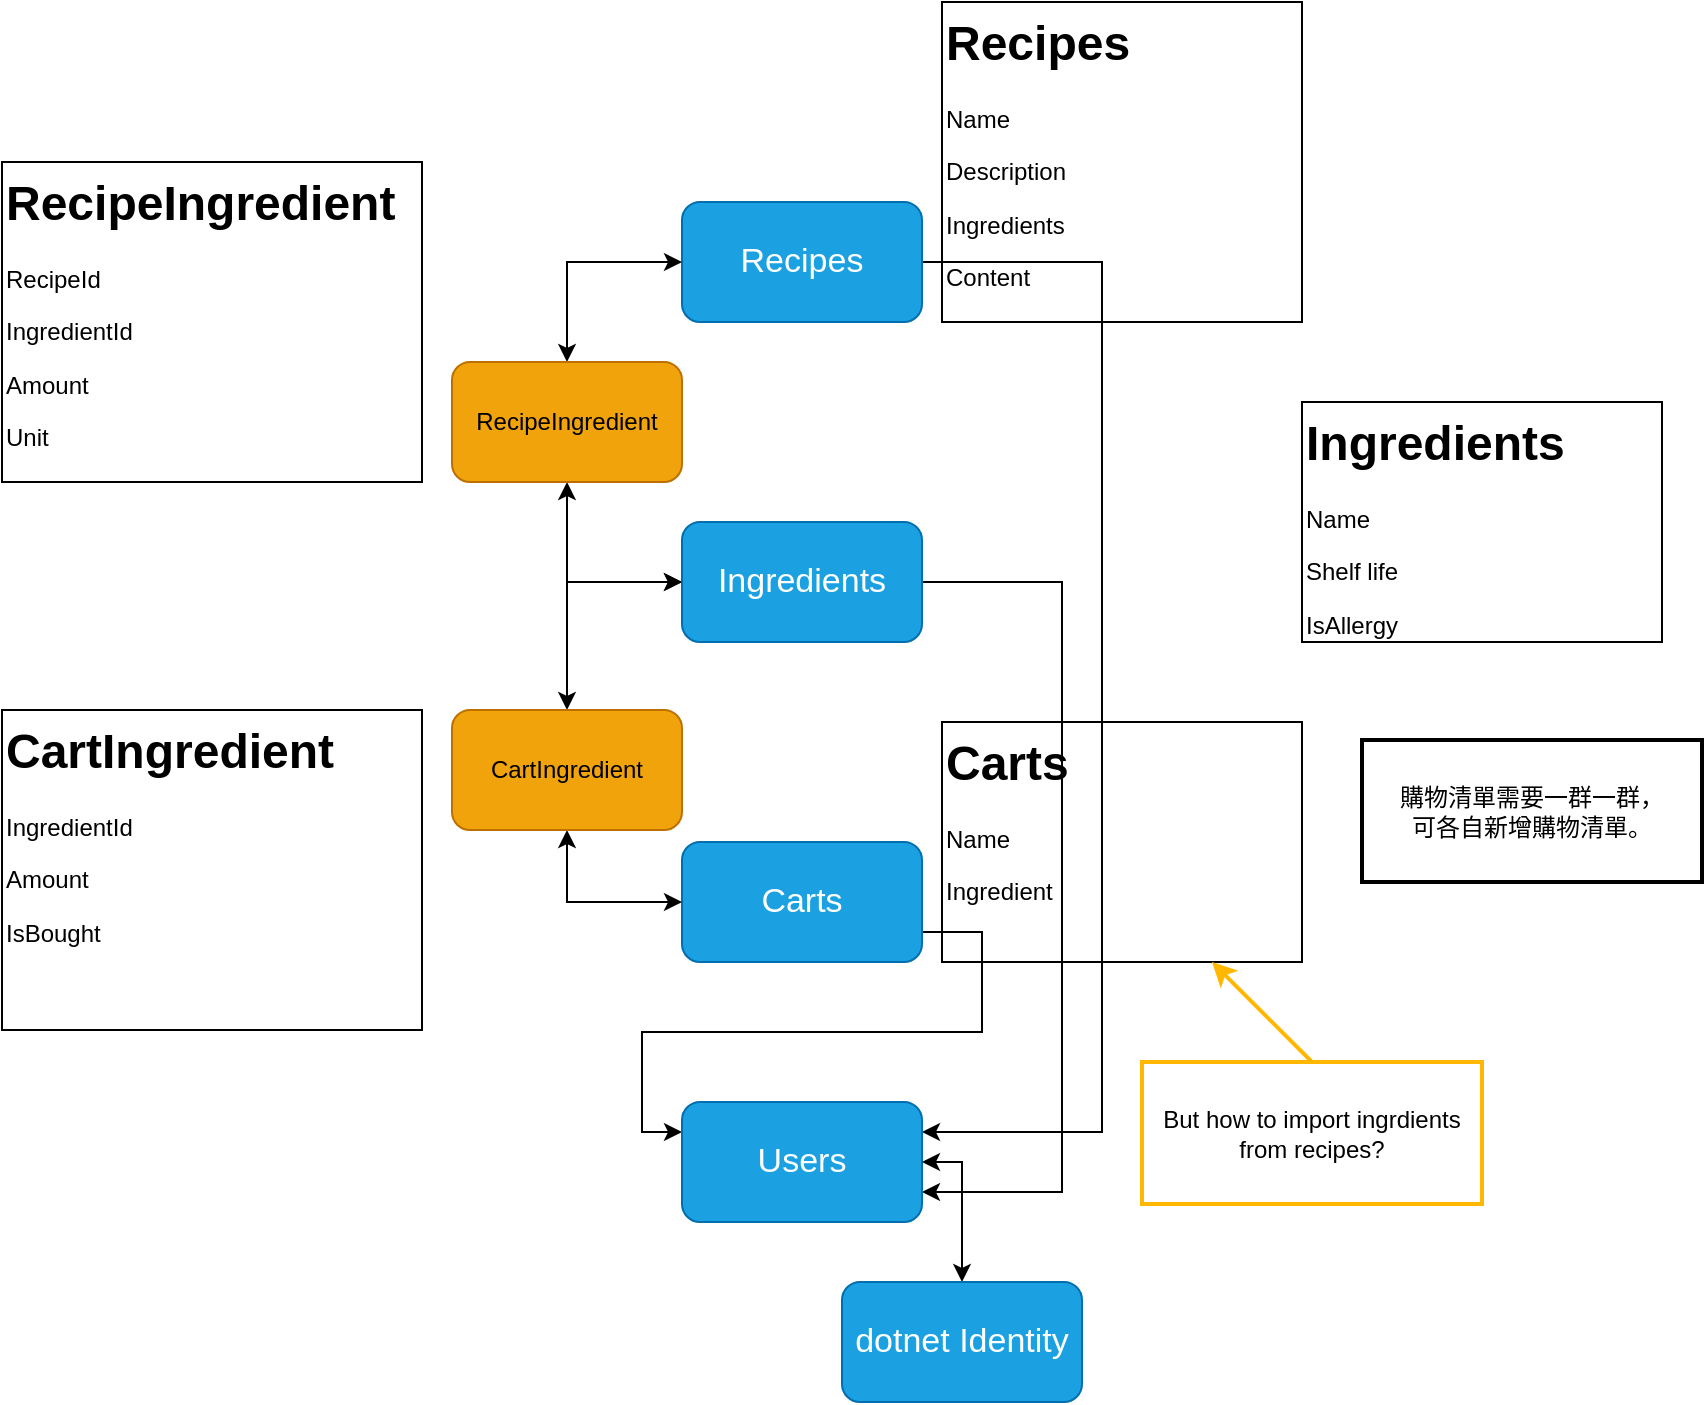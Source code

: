 <mxfile version="27.0.9">
  <diagram name="Page-1" id="JOU_ey2y7Ef1f-dNLchi">
    <mxGraphModel dx="2595" dy="849" grid="1" gridSize="10" guides="1" tooltips="1" connect="1" arrows="1" fold="1" page="1" pageScale="1" pageWidth="1169" pageHeight="827" math="0" shadow="0">
      <root>
        <mxCell id="0" />
        <mxCell id="1" style="locked=1;" parent="0" />
        <mxCell id="p6v5R7OxqHlD4omIs34c-1" style="edgeStyle=orthogonalEdgeStyle;rounded=0;orthogonalLoop=1;jettySize=auto;html=1;exitX=1;exitY=0.5;exitDx=0;exitDy=0;entryX=1;entryY=0.25;entryDx=0;entryDy=0;" edge="1" parent="1" source="HMszOZsf1zMzUZQNafwa-1" target="uq6fjOshCbotcb-DYdTj-1">
          <mxGeometry relative="1" as="geometry">
            <Array as="points">
              <mxPoint x="370" y="160" />
              <mxPoint x="370" y="595" />
            </Array>
          </mxGeometry>
        </mxCell>
        <mxCell id="HMszOZsf1zMzUZQNafwa-1" value="Recipes" style="rounded=1;whiteSpace=wrap;html=1;fillColor=#1ba1e2;fontColor=#ffffff;strokeColor=#006EAF;fontSize=17;" parent="1" vertex="1">
          <mxGeometry x="160" y="130" width="120" height="60" as="geometry" />
        </mxCell>
        <mxCell id="p6v5R7OxqHlD4omIs34c-3" style="edgeStyle=orthogonalEdgeStyle;rounded=0;orthogonalLoop=1;jettySize=auto;html=1;exitX=1;exitY=0.75;exitDx=0;exitDy=0;entryX=0;entryY=0.25;entryDx=0;entryDy=0;" edge="1" parent="1" source="HMszOZsf1zMzUZQNafwa-2" target="uq6fjOshCbotcb-DYdTj-1">
          <mxGeometry relative="1" as="geometry">
            <Array as="points">
              <mxPoint x="310" y="495" />
              <mxPoint x="310" y="545" />
              <mxPoint x="140" y="545" />
              <mxPoint x="140" y="595" />
            </Array>
          </mxGeometry>
        </mxCell>
        <mxCell id="HMszOZsf1zMzUZQNafwa-2" value="Carts" style="rounded=1;whiteSpace=wrap;html=1;fillColor=#1ba1e2;fontColor=#ffffff;strokeColor=#006EAF;fontSize=17;" parent="1" vertex="1">
          <mxGeometry x="160" y="450" width="120" height="60" as="geometry" />
        </mxCell>
        <mxCell id="HMszOZsf1zMzUZQNafwa-11" style="edgeStyle=orthogonalEdgeStyle;rounded=0;orthogonalLoop=1;jettySize=auto;html=1;exitX=0;exitY=0.5;exitDx=0;exitDy=0;entryX=0.5;entryY=0;entryDx=0;entryDy=0;startArrow=classic;startFill=1;" parent="1" source="HMszOZsf1zMzUZQNafwa-3" target="HMszOZsf1zMzUZQNafwa-9" edge="1">
          <mxGeometry relative="1" as="geometry" />
        </mxCell>
        <mxCell id="p6v5R7OxqHlD4omIs34c-2" style="edgeStyle=orthogonalEdgeStyle;rounded=0;orthogonalLoop=1;jettySize=auto;html=1;exitX=1;exitY=0.5;exitDx=0;exitDy=0;entryX=1;entryY=0.75;entryDx=0;entryDy=0;" edge="1" parent="1" source="HMszOZsf1zMzUZQNafwa-3" target="uq6fjOshCbotcb-DYdTj-1">
          <mxGeometry relative="1" as="geometry">
            <Array as="points">
              <mxPoint x="350" y="320" />
              <mxPoint x="350" y="625" />
            </Array>
          </mxGeometry>
        </mxCell>
        <mxCell id="HMszOZsf1zMzUZQNafwa-3" value="Ingredients" style="rounded=1;whiteSpace=wrap;html=1;fillColor=#1ba1e2;fontColor=#ffffff;strokeColor=#006EAF;fontSize=17;" parent="1" vertex="1">
          <mxGeometry x="160" y="290" width="120" height="60" as="geometry" />
        </mxCell>
        <mxCell id="HMszOZsf1zMzUZQNafwa-4" value="&lt;h1 style=&quot;margin-top: 0px;&quot;&gt;Recipes&lt;/h1&gt;&lt;p&gt;Name&lt;/p&gt;&lt;p&gt;Description&lt;/p&gt;&lt;p&gt;Ingredients&lt;/p&gt;&lt;p&gt;Content&lt;/p&gt;" style="text;html=1;overflow=hidden;rounded=0;spacing=2;whiteSpace=wrap;strokeColor=default;" parent="1" vertex="1">
          <mxGeometry x="290" y="30" width="180" height="160" as="geometry" />
        </mxCell>
        <mxCell id="HMszOZsf1zMzUZQNafwa-6" value="&lt;h1 style=&quot;margin-top: 0px;&quot;&gt;Ingredients&lt;/h1&gt;&lt;p&gt;Name&lt;/p&gt;&lt;p&gt;Shelf life&lt;/p&gt;&lt;p&gt;IsAllergy&lt;/p&gt;" style="text;html=1;overflow=hidden;rounded=0;spacing=2;whiteSpace=wrap;strokeColor=default;" parent="1" vertex="1">
          <mxGeometry x="470" y="230" width="180" height="120" as="geometry" />
        </mxCell>
        <mxCell id="HMszOZsf1zMzUZQNafwa-7" value="&lt;h1 style=&quot;margin-top: 0px;&quot;&gt;&lt;span style=&quot;background-color: transparent; color: light-dark(rgb(0, 0, 0), rgb(255, 255, 255));&quot;&gt;Carts&lt;/span&gt;&lt;/h1&gt;&lt;p style=&quot;margin-top: 0px;&quot;&gt;&lt;span style=&quot;background-color: transparent; color: light-dark(rgb(0, 0, 0), rgb(255, 255, 255)); font-size: 12px; font-weight: normal;&quot;&gt;Name&lt;/span&gt;&lt;/p&gt;&lt;p&gt;Ingredient&lt;/p&gt;" style="text;html=1;overflow=hidden;rounded=0;spacing=2;whiteSpace=wrap;strokeColor=default;" parent="1" vertex="1">
          <mxGeometry x="290" y="390" width="180" height="120" as="geometry" />
        </mxCell>
        <mxCell id="HMszOZsf1zMzUZQNafwa-13" style="edgeStyle=orthogonalEdgeStyle;rounded=0;orthogonalLoop=1;jettySize=auto;html=1;exitX=0.5;exitY=0;exitDx=0;exitDy=0;entryX=0;entryY=0.5;entryDx=0;entryDy=0;startArrow=classic;startFill=1;" parent="1" source="HMszOZsf1zMzUZQNafwa-8" target="HMszOZsf1zMzUZQNafwa-1" edge="1">
          <mxGeometry relative="1" as="geometry" />
        </mxCell>
        <mxCell id="HMszOZsf1zMzUZQNafwa-14" style="edgeStyle=orthogonalEdgeStyle;rounded=0;orthogonalLoop=1;jettySize=auto;html=1;exitX=0.5;exitY=1;exitDx=0;exitDy=0;entryX=0;entryY=0.5;entryDx=0;entryDy=0;startArrow=classic;startFill=1;" parent="1" source="HMszOZsf1zMzUZQNafwa-8" target="HMszOZsf1zMzUZQNafwa-3" edge="1">
          <mxGeometry relative="1" as="geometry" />
        </mxCell>
        <mxCell id="HMszOZsf1zMzUZQNafwa-8" value="RecipeIngredient" style="rounded=1;whiteSpace=wrap;html=1;fillColor=#f0a30a;fontColor=#000000;strokeColor=#BD7000;" parent="1" vertex="1">
          <mxGeometry x="45" y="210" width="115" height="60" as="geometry" />
        </mxCell>
        <mxCell id="HMszOZsf1zMzUZQNafwa-12" style="edgeStyle=orthogonalEdgeStyle;rounded=0;orthogonalLoop=1;jettySize=auto;html=1;exitX=0.5;exitY=1;exitDx=0;exitDy=0;entryX=0;entryY=0.5;entryDx=0;entryDy=0;startArrow=classic;startFill=1;" parent="1" source="HMszOZsf1zMzUZQNafwa-9" target="HMszOZsf1zMzUZQNafwa-2" edge="1">
          <mxGeometry relative="1" as="geometry" />
        </mxCell>
        <mxCell id="HMszOZsf1zMzUZQNafwa-9" value="CartIngredient" style="rounded=1;whiteSpace=wrap;html=1;fillColor=#f0a30a;fontColor=#000000;strokeColor=#BD7000;" parent="1" vertex="1">
          <mxGeometry x="45" y="384" width="115" height="60" as="geometry" />
        </mxCell>
        <mxCell id="bbvA6-XSSEJl-vqrYHCZ-1" value="&lt;h1 style=&quot;margin-top: 0px;&quot;&gt;RecipeIngredient&lt;/h1&gt;&lt;p&gt;RecipeId&lt;/p&gt;&lt;p&gt;&lt;span style=&quot;background-color: transparent; color: light-dark(rgb(0, 0, 0), rgb(255, 255, 255));&quot;&gt;IngredientId&lt;/span&gt;&lt;/p&gt;&lt;p&gt;Amount&lt;/p&gt;&lt;p&gt;Unit&lt;/p&gt;" style="text;html=1;overflow=hidden;rounded=0;spacing=2;whiteSpace=wrap;strokeColor=default;" parent="1" vertex="1">
          <mxGeometry x="-180" y="110" width="210" height="160" as="geometry" />
        </mxCell>
        <mxCell id="bbvA6-XSSEJl-vqrYHCZ-2" value="&lt;h1 style=&quot;margin-top: 0px;&quot;&gt;CartIngredient&lt;/h1&gt;&lt;p&gt;&lt;span style=&quot;background-color: transparent; color: light-dark(rgb(0, 0, 0), rgb(255, 255, 255));&quot;&gt;IngredientId&lt;/span&gt;&lt;/p&gt;&lt;p&gt;Amount&lt;/p&gt;&lt;p&gt;IsBought&lt;/p&gt;" style="text;html=1;overflow=hidden;rounded=0;spacing=2;whiteSpace=wrap;strokeColor=default;" parent="1" vertex="1">
          <mxGeometry x="-180" y="384" width="210" height="160" as="geometry" />
        </mxCell>
        <mxCell id="bbvA6-XSSEJl-vqrYHCZ-4" value="購物清單需要一群一群，&lt;br&gt;可各自新增購物清單。" style="text;html=1;align=center;verticalAlign=middle;whiteSpace=wrap;rounded=0;strokeColor=default;strokeWidth=2;" parent="1" vertex="1">
          <mxGeometry x="500" y="399" width="170" height="71" as="geometry" />
        </mxCell>
        <mxCell id="bbvA6-XSSEJl-vqrYHCZ-6" style="rounded=0;orthogonalLoop=1;jettySize=auto;html=1;exitX=0.5;exitY=0;exitDx=0;exitDy=0;entryX=0.75;entryY=1;entryDx=0;entryDy=0;strokeWidth=2;strokeColor=#FFB700;" parent="1" source="bbvA6-XSSEJl-vqrYHCZ-5" target="HMszOZsf1zMzUZQNafwa-7" edge="1">
          <mxGeometry relative="1" as="geometry" />
        </mxCell>
        <mxCell id="bbvA6-XSSEJl-vqrYHCZ-5" value="But how to import ingrdients from recipes?" style="text;html=1;align=center;verticalAlign=middle;whiteSpace=wrap;rounded=0;strokeColor=#FFB700;strokeWidth=2;" parent="1" vertex="1">
          <mxGeometry x="390" y="560" width="170" height="71" as="geometry" />
        </mxCell>
        <mxCell id="uq6fjOshCbotcb-DYdTj-1" value="Users" style="rounded=1;whiteSpace=wrap;html=1;fillColor=#1ba1e2;fontColor=#ffffff;strokeColor=#006EAF;fontSize=17;" parent="1" vertex="1">
          <mxGeometry x="160" y="580" width="120" height="60" as="geometry" />
        </mxCell>
        <mxCell id="uq6fjOshCbotcb-DYdTj-3" style="edgeStyle=orthogonalEdgeStyle;rounded=0;orthogonalLoop=1;jettySize=auto;html=1;exitX=0.5;exitY=0;exitDx=0;exitDy=0;entryX=1;entryY=0.5;entryDx=0;entryDy=0;startArrow=classic;startFill=1;" parent="1" source="uq6fjOshCbotcb-DYdTj-2" target="uq6fjOshCbotcb-DYdTj-1" edge="1">
          <mxGeometry relative="1" as="geometry" />
        </mxCell>
        <mxCell id="uq6fjOshCbotcb-DYdTj-2" value="dotnet Identity" style="rounded=1;whiteSpace=wrap;html=1;fillColor=#1ba1e2;fontColor=#ffffff;strokeColor=#006EAF;fontSize=17;" parent="1" vertex="1">
          <mxGeometry x="240" y="670" width="120" height="60" as="geometry" />
        </mxCell>
      </root>
    </mxGraphModel>
  </diagram>
</mxfile>
